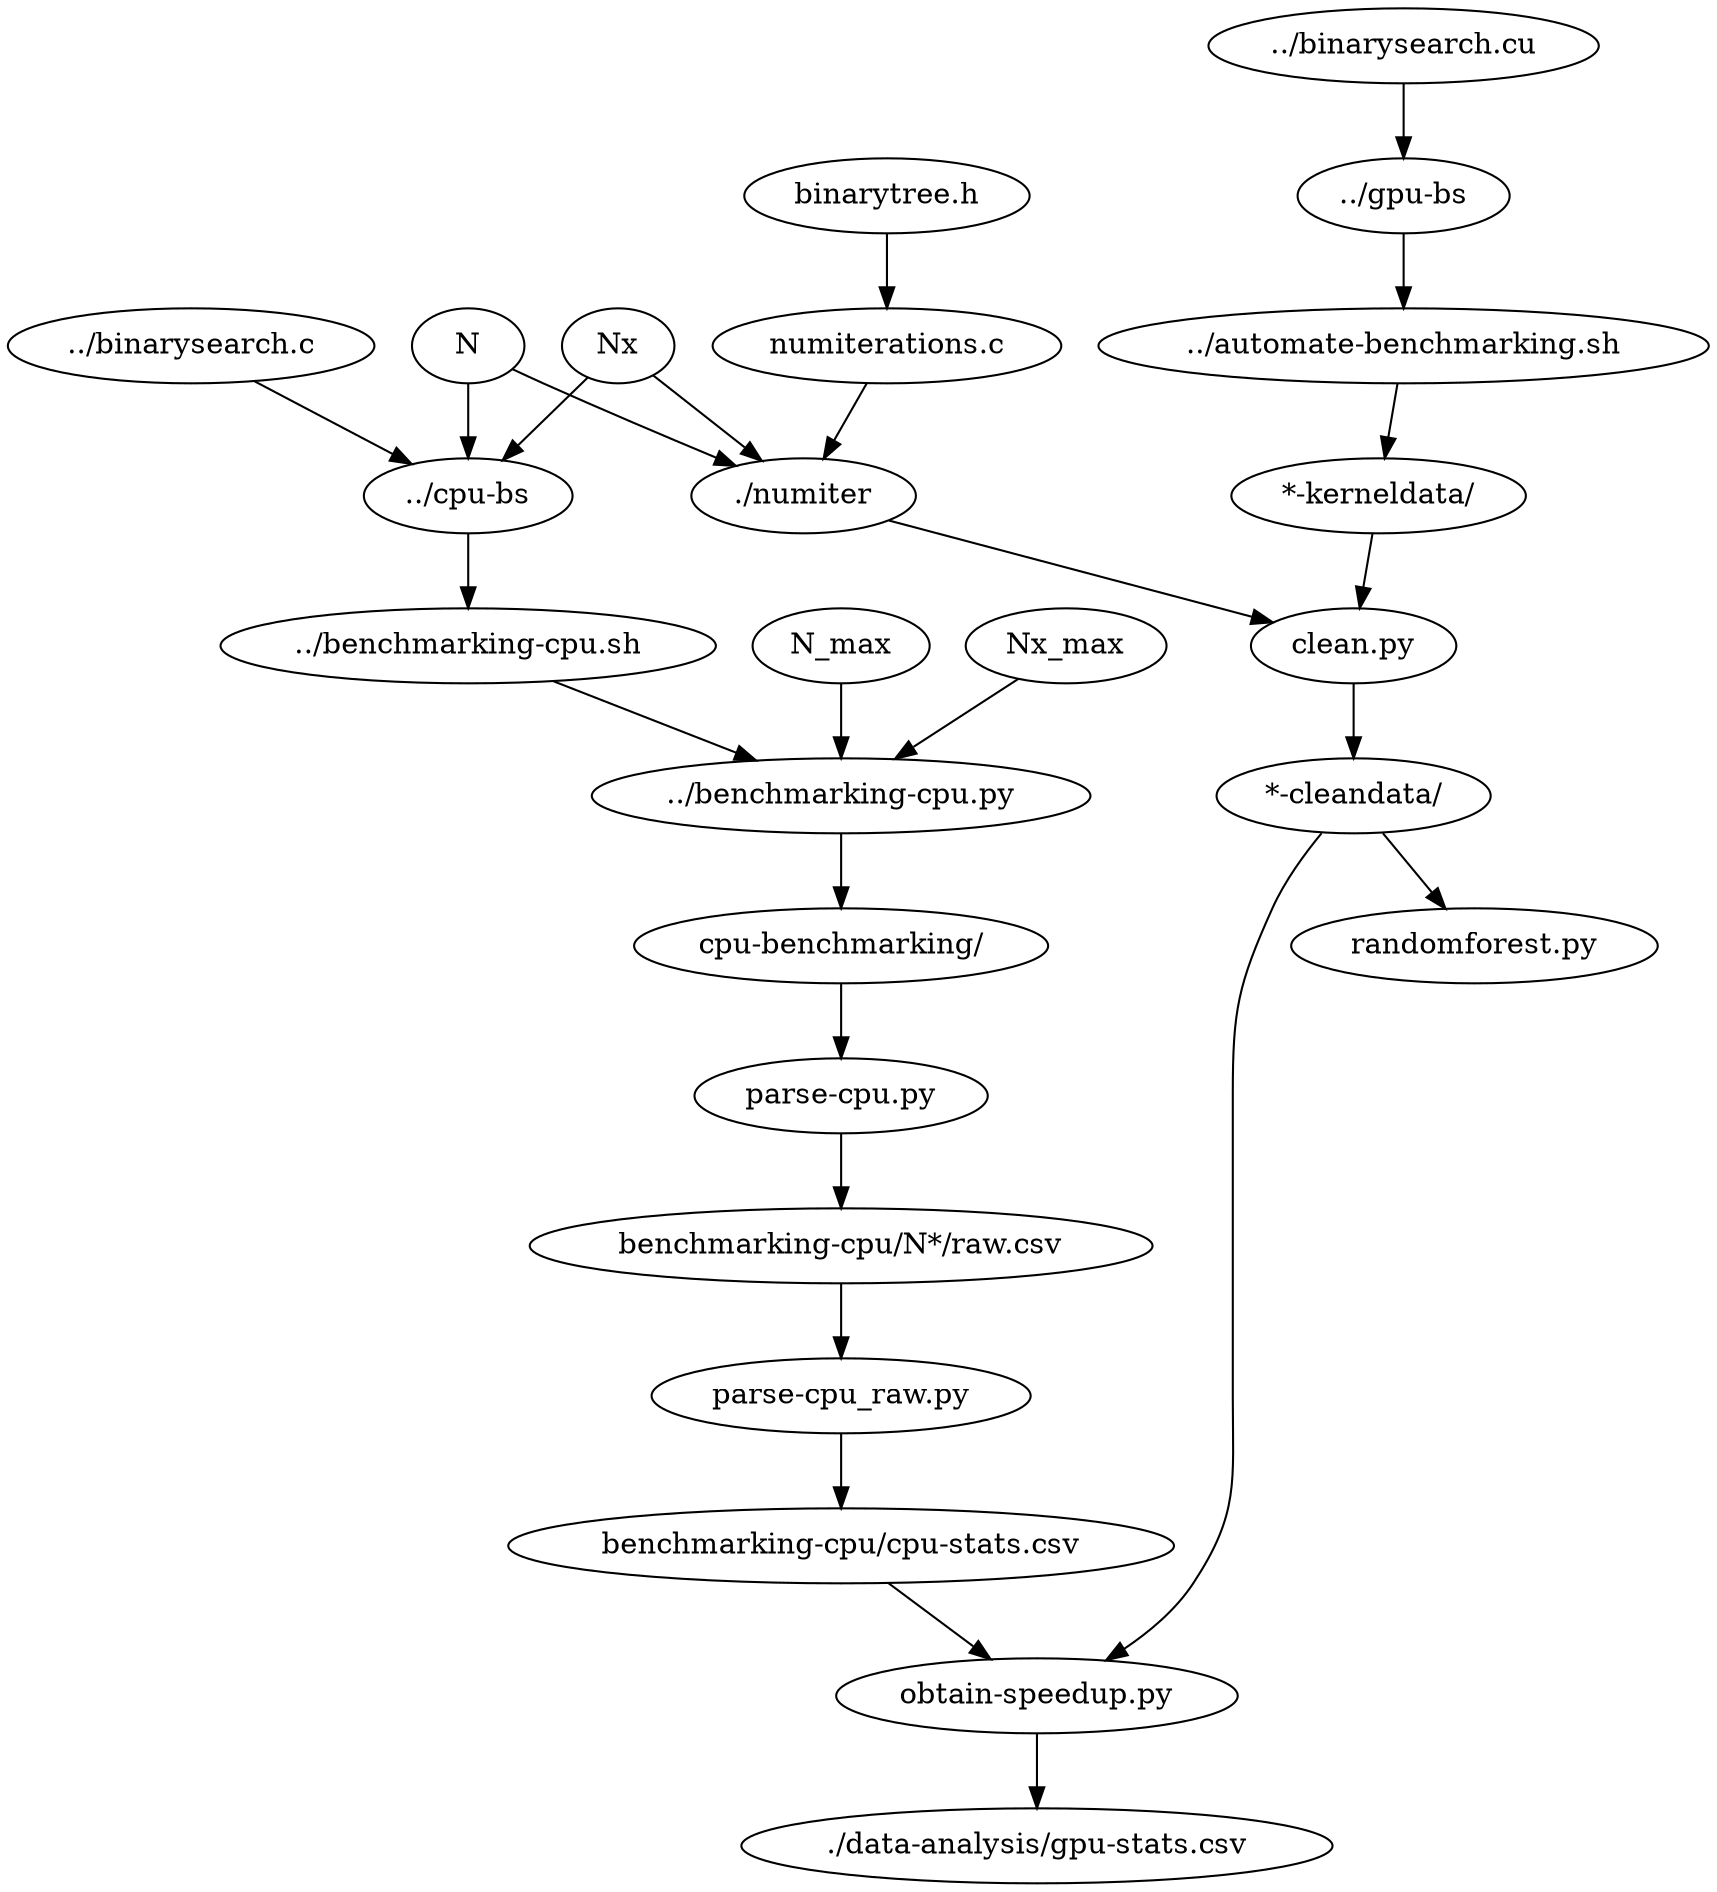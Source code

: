 digraph RandomForest {
    "*-kerneldata/" -> "clean.py";
    "../binarysearch.cu" -> "../gpu-bs";
    "../gpu-bs" -> "../automate-benchmarking.sh";
    "../automate-benchmarking.sh" -> "*-kerneldata/";
    "../binarysearch.c" -> "../cpu-bs";
    "../cpu-bs" -> "../benchmarking-cpu.sh";
    "../benchmarking-cpu.sh" -> "../benchmarking-cpu.py";
    "../benchmarking-cpu.py" -> "cpu-benchmarking/";
    "cpu-benchmarking/" -> "parse-cpu.py";
    "parse-cpu.py" -> "benchmarking-cpu/N*/raw.csv";
    "benchmarking-cpu/N*/raw.csv" -> "parse-cpu_raw.py";
    "parse-cpu_raw.py" -> "benchmarking-cpu/cpu-stats.csv";
    "benchmarking-cpu/cpu-stats.csv" -> "obtain-speedup.py";
    "binarytree.h" -> "numiterations.c";
    "numiterations.c" -> "./numiter";
    "N" -> "./numiter";
    "Nx" -> "./numiter";
    "N" -> "../cpu-bs";
    "Nx" -> "../cpu-bs";
    "N_max" -> "../benchmarking-cpu.py";
    "Nx_max" -> "../benchmarking-cpu.py";
    "./numiter" -> "clean.py";
    "clean.py" -> "*-cleandata/";
    "*-cleandata/" -> "obtain-speedup.py";
    "*-cleandata/" -> "randomforest.py"
    "obtain-speedup.py" -> "./data-analysis/gpu-stats.csv"
}